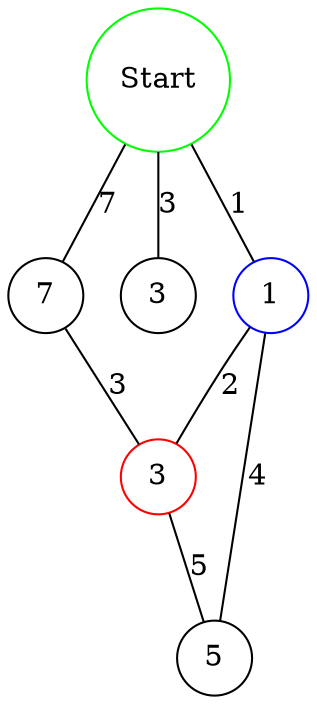 graph G {
    node[shape=circle, width=0.5]
    A [pos="1,2!", label="Start", color="green"]
    B [pos="5,2!", label="7"]
    C [pos="0,0!", label="3"]
    D [pos="3,0!", label="1", color="blue"]
    E [pos="7,0!", label="3", color="red"]
    F [pos="2,-2!", label="5"]
    
    A -- B [label="7"]
    A -- C [label="3"]
    A -- D [label="1"]
    
    B -- E [label="3"]
    
    D -- E [label="2"]
    D -- F [label="4"]
    
    E -- F [label="5"]
}
